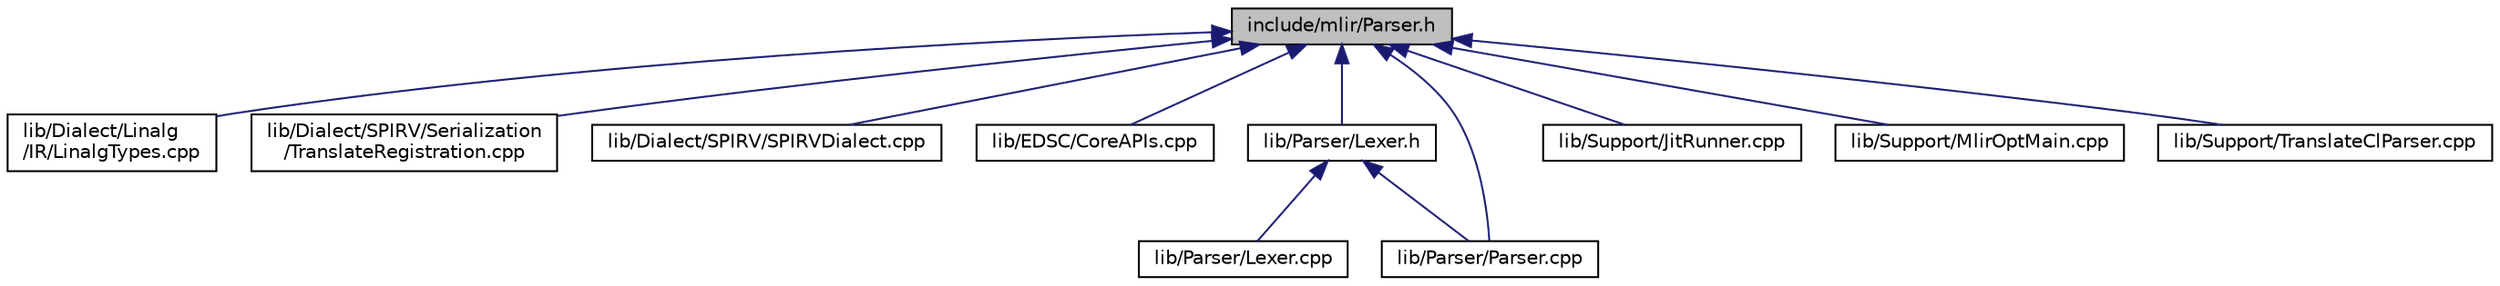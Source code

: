 digraph "include/mlir/Parser.h"
{
  bgcolor="transparent";
  edge [fontname="Helvetica",fontsize="10",labelfontname="Helvetica",labelfontsize="10"];
  node [fontname="Helvetica",fontsize="10",shape=record];
  Node2 [label="include/mlir/Parser.h",height=0.2,width=0.4,color="black", fillcolor="grey75", style="filled", fontcolor="black"];
  Node2 -> Node3 [dir="back",color="midnightblue",fontsize="10",style="solid",fontname="Helvetica"];
  Node3 [label="lib/Dialect/Linalg\l/IR/LinalgTypes.cpp",height=0.2,width=0.4,color="black",URL="$LinalgTypes_8cpp.html"];
  Node2 -> Node4 [dir="back",color="midnightblue",fontsize="10",style="solid",fontname="Helvetica"];
  Node4 [label="lib/Dialect/SPIRV/Serialization\l/TranslateRegistration.cpp",height=0.2,width=0.4,color="black",URL="$TranslateRegistration_8cpp.html"];
  Node2 -> Node5 [dir="back",color="midnightblue",fontsize="10",style="solid",fontname="Helvetica"];
  Node5 [label="lib/Dialect/SPIRV/SPIRVDialect.cpp",height=0.2,width=0.4,color="black",URL="$SPIRVDialect_8cpp.html"];
  Node2 -> Node6 [dir="back",color="midnightblue",fontsize="10",style="solid",fontname="Helvetica"];
  Node6 [label="lib/EDSC/CoreAPIs.cpp",height=0.2,width=0.4,color="black",URL="$CoreAPIs_8cpp.html"];
  Node2 -> Node7 [dir="back",color="midnightblue",fontsize="10",style="solid",fontname="Helvetica"];
  Node7 [label="lib/Parser/Lexer.h",height=0.2,width=0.4,color="black",URL="$Lexer_8h.html"];
  Node7 -> Node8 [dir="back",color="midnightblue",fontsize="10",style="solid",fontname="Helvetica"];
  Node8 [label="lib/Parser/Lexer.cpp",height=0.2,width=0.4,color="black",URL="$Lexer_8cpp.html"];
  Node7 -> Node9 [dir="back",color="midnightblue",fontsize="10",style="solid",fontname="Helvetica"];
  Node9 [label="lib/Parser/Parser.cpp",height=0.2,width=0.4,color="black",URL="$Parser_8cpp.html"];
  Node2 -> Node9 [dir="back",color="midnightblue",fontsize="10",style="solid",fontname="Helvetica"];
  Node2 -> Node10 [dir="back",color="midnightblue",fontsize="10",style="solid",fontname="Helvetica"];
  Node10 [label="lib/Support/JitRunner.cpp",height=0.2,width=0.4,color="black",URL="$JitRunner_8cpp.html"];
  Node2 -> Node11 [dir="back",color="midnightblue",fontsize="10",style="solid",fontname="Helvetica"];
  Node11 [label="lib/Support/MlirOptMain.cpp",height=0.2,width=0.4,color="black",URL="$MlirOptMain_8cpp.html"];
  Node2 -> Node12 [dir="back",color="midnightblue",fontsize="10",style="solid",fontname="Helvetica"];
  Node12 [label="lib/Support/TranslateClParser.cpp",height=0.2,width=0.4,color="black",URL="$TranslateClParser_8cpp.html"];
}
